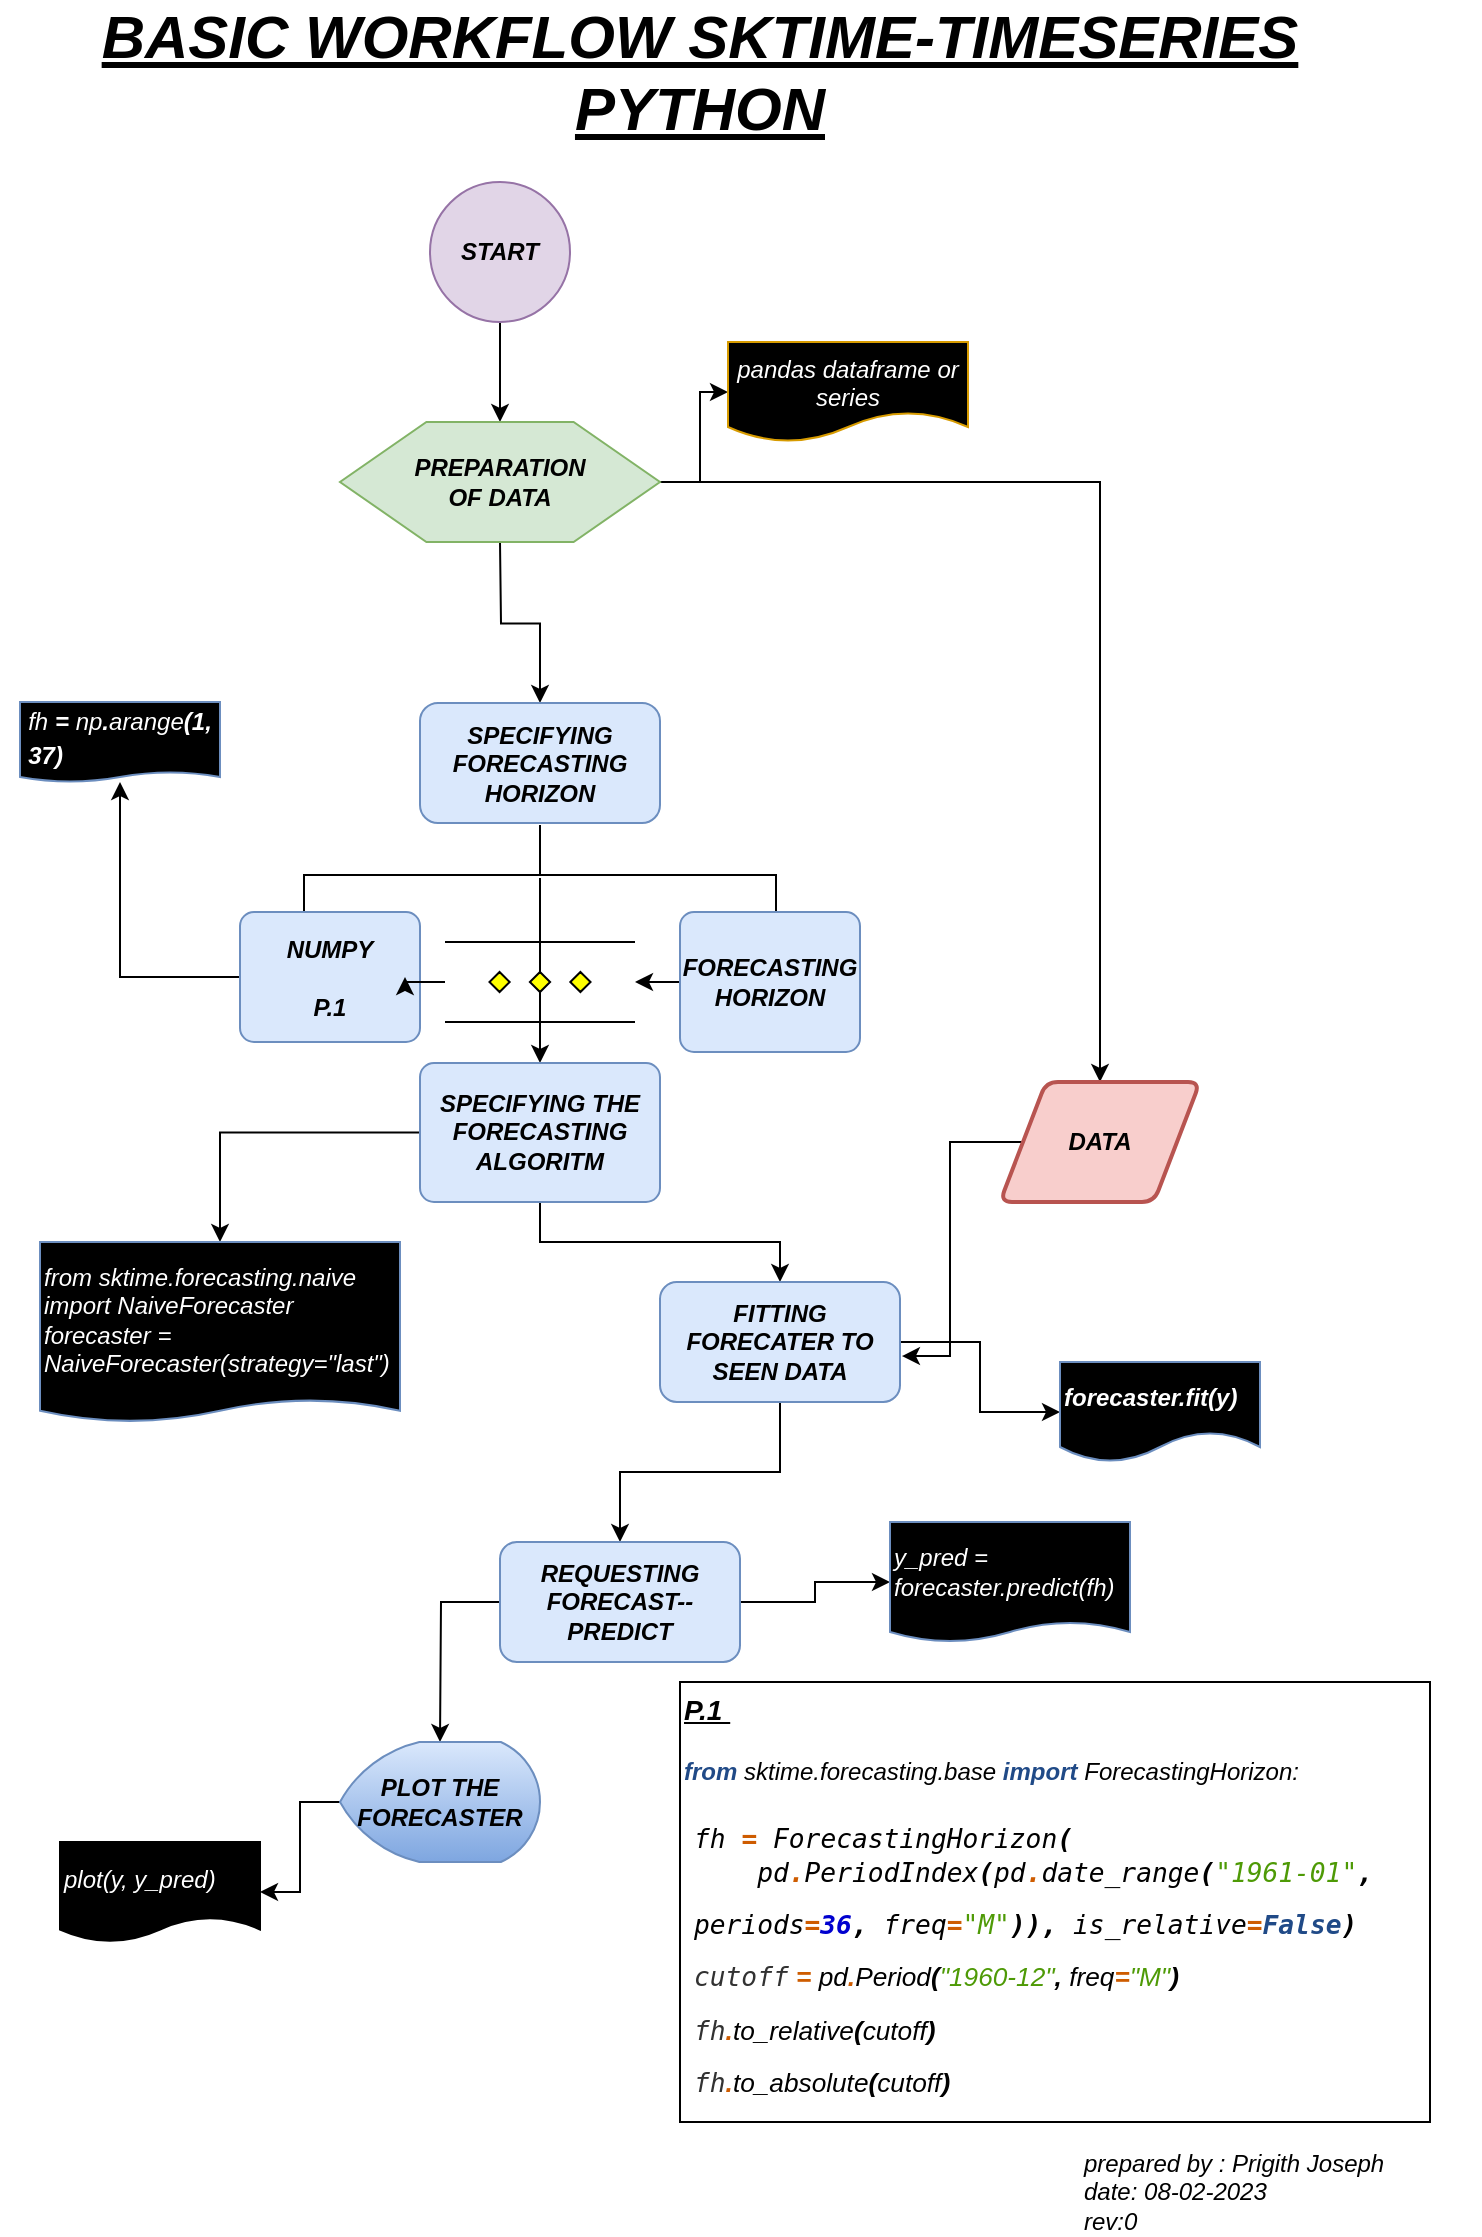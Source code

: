 <mxfile version="16.5.1" type="device" pages="2"><diagram id="vxSKhqQif8Bo536Yr-Wf" name="basic_flow"><mxGraphModel dx="854" dy="539" grid="1" gridSize="10" guides="1" tooltips="1" connect="1" arrows="1" fold="1" page="1" pageScale="1" pageWidth="827" pageHeight="1169" background="none" math="0" shadow="0"><root><mxCell id="0"/><mxCell id="1" parent="0"/><mxCell id="_T0kDIsTxSEWLbEyQiGL-3" value="" style="edgeStyle=orthogonalEdgeStyle;rounded=0;orthogonalLoop=1;jettySize=auto;html=1;" parent="1" source="_T0kDIsTxSEWLbEyQiGL-1" edge="1"><mxGeometry relative="1" as="geometry"><mxPoint x="300" y="240" as="targetPoint"/></mxGeometry></mxCell><mxCell id="_T0kDIsTxSEWLbEyQiGL-1" value="&lt;b&gt;&lt;i&gt;START&lt;/i&gt;&lt;/b&gt;" style="strokeWidth=1;html=1;shape=mxgraph.flowchart.start_2;whiteSpace=wrap;fillColor=#e1d5e7;strokeColor=#9673a6;" parent="1" vertex="1"><mxGeometry x="265" y="120" width="70" height="70" as="geometry"/></mxCell><mxCell id="_T0kDIsTxSEWLbEyQiGL-5" value="" style="edgeStyle=orthogonalEdgeStyle;rounded=0;orthogonalLoop=1;jettySize=auto;html=1;" parent="1" target="_T0kDIsTxSEWLbEyQiGL-4" edge="1"><mxGeometry relative="1" as="geometry"><mxPoint x="300" y="300" as="sourcePoint"/></mxGeometry></mxCell><mxCell id="_T0kDIsTxSEWLbEyQiGL-4" value="&lt;b&gt;&lt;i&gt;SPECIFYING FORECASTING HORIZON&lt;/i&gt;&lt;/b&gt;" style="rounded=1;whiteSpace=wrap;html=1;strokeWidth=1;fillColor=#dae8fc;strokeColor=#6c8ebf;" parent="1" vertex="1"><mxGeometry x="260" y="380.5" width="120" height="60" as="geometry"/></mxCell><mxCell id="_T0kDIsTxSEWLbEyQiGL-6" value="" style="strokeWidth=1;html=1;shape=mxgraph.flowchart.annotation_2;align=left;labelPosition=right;pointerEvents=1;rotation=90;" parent="1" vertex="1"><mxGeometry x="295" y="348.5" width="50" height="236" as="geometry"/></mxCell><mxCell id="_T0kDIsTxSEWLbEyQiGL-43" value="" style="edgeStyle=orthogonalEdgeStyle;rounded=0;orthogonalLoop=1;jettySize=auto;html=1;" parent="1" source="_T0kDIsTxSEWLbEyQiGL-7" target="_T0kDIsTxSEWLbEyQiGL-42" edge="1"><mxGeometry relative="1" as="geometry"/></mxCell><mxCell id="_T0kDIsTxSEWLbEyQiGL-7" value="&lt;b&gt;&lt;i&gt;NUMPY&lt;br&gt;&lt;br&gt;P.1&lt;br&gt;&lt;/i&gt;&lt;/b&gt;" style="rounded=1;whiteSpace=wrap;html=1;absoluteArcSize=1;arcSize=14;strokeWidth=1;fillColor=#dae8fc;strokeColor=#6c8ebf;" parent="1" vertex="1"><mxGeometry x="170" y="485" width="90" height="65" as="geometry"/></mxCell><mxCell id="_T0kDIsTxSEWLbEyQiGL-28" value="" style="edgeStyle=orthogonalEdgeStyle;rounded=0;orthogonalLoop=1;jettySize=auto;html=1;" parent="1" source="_T0kDIsTxSEWLbEyQiGL-8" target="_T0kDIsTxSEWLbEyQiGL-23" edge="1"><mxGeometry relative="1" as="geometry"/></mxCell><mxCell id="_T0kDIsTxSEWLbEyQiGL-8" value="&lt;b&gt;&lt;i&gt;FORECASTING HORIZON&lt;/i&gt;&lt;/b&gt;" style="rounded=1;whiteSpace=wrap;html=1;absoluteArcSize=1;arcSize=14;strokeWidth=1;fillColor=#dae8fc;strokeColor=#6c8ebf;" parent="1" vertex="1"><mxGeometry x="390" y="485" width="90" height="70" as="geometry"/></mxCell><mxCell id="_T0kDIsTxSEWLbEyQiGL-18" value="" style="edgeStyle=orthogonalEdgeStyle;rounded=0;orthogonalLoop=1;jettySize=auto;html=1;entryX=0.5;entryY=0;entryDx=0;entryDy=0;" parent="1" source="_T0kDIsTxSEWLbEyQiGL-14" target="_T0kDIsTxSEWLbEyQiGL-19" edge="1"><mxGeometry relative="1" as="geometry"><mxPoint x="580" y="545" as="targetPoint"/></mxGeometry></mxCell><mxCell id="_T0kDIsTxSEWLbEyQiGL-41" value="" style="edgeStyle=orthogonalEdgeStyle;rounded=0;orthogonalLoop=1;jettySize=auto;html=1;" parent="1" source="_T0kDIsTxSEWLbEyQiGL-14" target="_T0kDIsTxSEWLbEyQiGL-40" edge="1"><mxGeometry relative="1" as="geometry"/></mxCell><mxCell id="_T0kDIsTxSEWLbEyQiGL-14" value="" style="verticalLabelPosition=bottom;verticalAlign=top;html=1;shape=hexagon;perimeter=hexagonPerimeter2;arcSize=6;size=0.27;strokeWidth=1;fillColor=#d5e8d4;strokeColor=#82b366;" parent="1" vertex="1"><mxGeometry x="220" y="240" width="160" height="60" as="geometry"/></mxCell><mxCell id="_T0kDIsTxSEWLbEyQiGL-16" value="&lt;b&gt;&lt;i&gt;PREPARATION OF DATA&lt;/i&gt;&lt;/b&gt;" style="text;html=1;strokeColor=none;fillColor=none;align=center;verticalAlign=middle;whiteSpace=wrap;rounded=0;" parent="1" vertex="1"><mxGeometry x="270" y="255" width="60" height="30" as="geometry"/></mxCell><mxCell id="_T0kDIsTxSEWLbEyQiGL-34" value="" style="edgeStyle=orthogonalEdgeStyle;rounded=0;orthogonalLoop=1;jettySize=auto;html=1;entryX=1.008;entryY=0.617;entryDx=0;entryDy=0;entryPerimeter=0;" parent="1" source="_T0kDIsTxSEWLbEyQiGL-19" target="_T0kDIsTxSEWLbEyQiGL-31" edge="1"><mxGeometry relative="1" as="geometry"><mxPoint x="570" y="690" as="targetPoint"/></mxGeometry></mxCell><mxCell id="_T0kDIsTxSEWLbEyQiGL-19" value="&lt;b&gt;&lt;i&gt;DATA&lt;/i&gt;&lt;/b&gt;" style="shape=parallelogram;html=1;strokeWidth=2;perimeter=parallelogramPerimeter;whiteSpace=wrap;rounded=1;arcSize=12;size=0.23;fillColor=#f8cecc;strokeColor=#b85450;" parent="1" vertex="1"><mxGeometry x="550" y="570" width="100" height="60" as="geometry"/></mxCell><mxCell id="_T0kDIsTxSEWLbEyQiGL-20" value="" style="endArrow=classic;html=1;rounded=0;" parent="1" target="_T0kDIsTxSEWLbEyQiGL-21" edge="1"><mxGeometry width="50" height="50" relative="1" as="geometry"><mxPoint x="320" y="468" as="sourcePoint"/><mxPoint x="320" y="608" as="targetPoint"/></mxGeometry></mxCell><mxCell id="_T0kDIsTxSEWLbEyQiGL-32" value="" style="edgeStyle=orthogonalEdgeStyle;rounded=0;orthogonalLoop=1;jettySize=auto;html=1;" parent="1" source="_T0kDIsTxSEWLbEyQiGL-21" target="_T0kDIsTxSEWLbEyQiGL-31" edge="1"><mxGeometry relative="1" as="geometry"/></mxCell><mxCell id="_T0kDIsTxSEWLbEyQiGL-48" value="" style="edgeStyle=orthogonalEdgeStyle;rounded=0;orthogonalLoop=1;jettySize=auto;html=1;fontFamily=Helvetica;fontSize=14;fontColor=#000000;" parent="1" source="_T0kDIsTxSEWLbEyQiGL-21" target="_T0kDIsTxSEWLbEyQiGL-47" edge="1"><mxGeometry relative="1" as="geometry"/></mxCell><mxCell id="_T0kDIsTxSEWLbEyQiGL-21" value="&lt;b&gt;&lt;i&gt;SPECIFYING THE FORECASTING ALGORITM&lt;/i&gt;&lt;/b&gt;" style="rounded=1;whiteSpace=wrap;html=1;absoluteArcSize=1;arcSize=14;strokeWidth=1;fillColor=#dae8fc;strokeColor=#6c8ebf;" parent="1" vertex="1"><mxGeometry x="260" y="560.5" width="120" height="69.5" as="geometry"/></mxCell><mxCell id="_T0kDIsTxSEWLbEyQiGL-27" value="" style="edgeStyle=orthogonalEdgeStyle;rounded=0;orthogonalLoop=1;jettySize=auto;html=1;" parent="1" source="_T0kDIsTxSEWLbEyQiGL-23" target="_T0kDIsTxSEWLbEyQiGL-7" edge="1"><mxGeometry relative="1" as="geometry"/></mxCell><mxCell id="_T0kDIsTxSEWLbEyQiGL-23" value="" style="verticalLabelPosition=bottom;verticalAlign=top;html=1;shape=mxgraph.flowchart.parallel_mode;pointerEvents=1;strokeWidth=1;" parent="1" vertex="1"><mxGeometry x="272.5" y="500" width="95" height="40" as="geometry"/></mxCell><mxCell id="_T0kDIsTxSEWLbEyQiGL-36" value="" style="edgeStyle=orthogonalEdgeStyle;rounded=0;orthogonalLoop=1;jettySize=auto;html=1;" parent="1" source="_T0kDIsTxSEWLbEyQiGL-31" target="_T0kDIsTxSEWLbEyQiGL-35" edge="1"><mxGeometry relative="1" as="geometry"/></mxCell><mxCell id="_T0kDIsTxSEWLbEyQiGL-50" value="" style="edgeStyle=orthogonalEdgeStyle;rounded=0;orthogonalLoop=1;jettySize=auto;html=1;fontFamily=Helvetica;fontSize=14;fontColor=#FFFFFF;" parent="1" source="_T0kDIsTxSEWLbEyQiGL-31" target="_T0kDIsTxSEWLbEyQiGL-49" edge="1"><mxGeometry relative="1" as="geometry"/></mxCell><mxCell id="_T0kDIsTxSEWLbEyQiGL-31" value="&lt;b&gt;&lt;i&gt;FITTING FORECATER TO SEEN DATA&lt;/i&gt;&lt;/b&gt;" style="rounded=1;whiteSpace=wrap;html=1;fillColor=#dae8fc;strokeColor=#6c8ebf;arcSize=14;strokeWidth=1;" parent="1" vertex="1"><mxGeometry x="380" y="670" width="120" height="60" as="geometry"/></mxCell><mxCell id="_T0kDIsTxSEWLbEyQiGL-38" value="" style="edgeStyle=orthogonalEdgeStyle;rounded=0;orthogonalLoop=1;jettySize=auto;html=1;" parent="1" source="_T0kDIsTxSEWLbEyQiGL-35" edge="1"><mxGeometry relative="1" as="geometry"><mxPoint x="270" y="900" as="targetPoint"/></mxGeometry></mxCell><mxCell id="_T0kDIsTxSEWLbEyQiGL-52" value="" style="edgeStyle=orthogonalEdgeStyle;rounded=0;orthogonalLoop=1;jettySize=auto;html=1;fontFamily=Helvetica;fontSize=14;fontColor=#FFFFFF;" parent="1" source="_T0kDIsTxSEWLbEyQiGL-35" target="_T0kDIsTxSEWLbEyQiGL-51" edge="1"><mxGeometry relative="1" as="geometry"/></mxCell><mxCell id="_T0kDIsTxSEWLbEyQiGL-35" value="&lt;b&gt;&lt;i&gt;REQUESTING FORECAST--PREDICT&lt;/i&gt;&lt;/b&gt;" style="rounded=1;whiteSpace=wrap;html=1;fillColor=#dae8fc;strokeColor=#6c8ebf;arcSize=14;strokeWidth=1;" parent="1" vertex="1"><mxGeometry x="300" y="800" width="120" height="60" as="geometry"/></mxCell><mxCell id="_T0kDIsTxSEWLbEyQiGL-54" value="" style="edgeStyle=orthogonalEdgeStyle;rounded=0;orthogonalLoop=1;jettySize=auto;html=1;fontFamily=Helvetica;fontSize=14;fontColor=#FFFFFF;" parent="1" source="_T0kDIsTxSEWLbEyQiGL-39" target="_T0kDIsTxSEWLbEyQiGL-53" edge="1"><mxGeometry relative="1" as="geometry"/></mxCell><mxCell id="_T0kDIsTxSEWLbEyQiGL-39" value="&lt;b&gt;&lt;i&gt;PLOT THE FORECASTER&lt;/i&gt;&lt;/b&gt;" style="strokeWidth=1;html=1;shape=mxgraph.flowchart.display;whiteSpace=wrap;fillColor=#dae8fc;gradientColor=#7ea6e0;strokeColor=#6c8ebf;" parent="1" vertex="1"><mxGeometry x="220" y="900" width="100" height="60" as="geometry"/></mxCell><mxCell id="_T0kDIsTxSEWLbEyQiGL-40" value="&lt;i&gt;&lt;font color=&quot;#ffffff&quot;&gt;pandas dataframe or series&lt;/font&gt;&lt;/i&gt;" style="shape=document;whiteSpace=wrap;html=1;boundedLbl=1;verticalAlign=top;fillColor=#000000;strokeColor=#d79b00;arcSize=6;strokeWidth=1;" parent="1" vertex="1"><mxGeometry x="414" y="200" width="120" height="50" as="geometry"/></mxCell><mxCell id="_T0kDIsTxSEWLbEyQiGL-42" value="&lt;pre style=&quot;box-sizing: border-box ; overflow: auto ; clear: both ; margin-top: 0px ; margin-bottom: 0px ; padding: 5px ; line-height: 16.406px ; border: none ; border-radius: 0.25rem ; box-shadow: none ; text-align: left&quot;&gt;&lt;font color=&quot;#ffffff&quot;&gt;&lt;font face=&quot;Helvetica&quot; style=&quot;font-size: 12px&quot;&gt;&lt;i&gt;&lt;span class=&quot;n&quot; style=&quot;box-sizing: border-box&quot;&gt;fh&lt;/span&gt; &lt;span class=&quot;o&quot; style=&quot;box-sizing: border-box ; font-weight: bold&quot;&gt;=&lt;/span&gt;&lt;/i&gt;&lt;/font&gt;&lt;i style=&quot;font-size: 12px ; font-family: &amp;#34;helvetica&amp;#34; ; white-space: normal&quot;&gt;&amp;nbsp;&lt;span class=&quot;n&quot; style=&quot;box-sizing: border-box&quot;&gt;np&lt;/span&gt;&lt;span class=&quot;o&quot; style=&quot;box-sizing: border-box ; font-weight: bold&quot;&gt;.&lt;/span&gt;&lt;span class=&quot;n&quot; style=&quot;box-sizing: border-box&quot;&gt;arange&lt;/span&gt;&lt;span class=&quot;p&quot; style=&quot;box-sizing: border-box ; font-weight: bold&quot;&gt;(&lt;/span&gt;&lt;span class=&quot;mi&quot; style=&quot;box-sizing: border-box ; font-weight: bold&quot;&gt;1&lt;/span&gt;&lt;span class=&quot;p&quot; style=&quot;box-sizing: border-box ; font-weight: bold&quot;&gt;,&lt;/span&gt; &lt;span class=&quot;mi&quot; style=&quot;box-sizing: border-box ; font-weight: bold&quot;&gt;37&lt;/span&gt;&lt;span class=&quot;p&quot; style=&quot;box-sizing: border-box ; font-weight: bold&quot;&gt;)&lt;/span&gt;&lt;/i&gt;&lt;/font&gt;&lt;/pre&gt;" style="shape=document;whiteSpace=wrap;html=1;boundedLbl=1;fillColor=#000000;strokeColor=#6c8ebf;rounded=1;arcSize=14;strokeWidth=1;size=0.125;" parent="1" vertex="1"><mxGeometry x="60" y="380" width="100" height="40" as="geometry"/></mxCell><mxCell id="_T0kDIsTxSEWLbEyQiGL-46" value="&lt;i&gt;&lt;font color=&quot;#000000&quot;&gt;&lt;b&gt;&lt;font style=&quot;font-size: 14px&quot;&gt;&lt;u&gt;P.1&amp;nbsp;&lt;/u&gt;&lt;/font&gt;&lt;/b&gt;&lt;br&gt;&lt;/font&gt;&lt;span class=&quot;kn&quot; style=&quot;box-sizing: border-box ; color: rgb(32 , 74 , 135) ; font-weight: bold&quot;&gt;&lt;br&gt;from&lt;/span&gt;&lt;span style=&quot;color: rgb(50 , 50 , 50)&quot;&gt; &lt;/span&gt;&lt;span class=&quot;nn&quot; style=&quot;box-sizing: border-box ; color: rgb(0 , 0 , 0)&quot;&gt;sktime.forecasting.base&lt;/span&gt;&lt;span style=&quot;color: rgb(50 , 50 , 50)&quot;&gt; &lt;/span&gt;&lt;span class=&quot;kn&quot; style=&quot;box-sizing: border-box ; color: rgb(32 , 74 , 135) ; font-weight: bold&quot;&gt;import&lt;/span&gt;&lt;span style=&quot;color: rgb(50 , 50 , 50)&quot;&gt; &lt;/span&gt;&lt;span class=&quot;n&quot; style=&quot;box-sizing: border-box ; color: rgb(0 , 0 , 0)&quot;&gt;ForecastingHorizon&lt;/span&gt;&lt;span style=&quot;color: rgb(0 , 0 , 0)&quot;&gt;:&lt;br&gt;&lt;/span&gt;&lt;br&gt;&lt;/i&gt;&lt;pre style=&quot;box-sizing: border-box ; overflow: auto ; clear: both ; font-size: 13.125px ; margin-top: 0px ; margin-bottom: 0px ; color: rgb(50 , 50 , 50) ; padding: 5px ; line-height: 16.406px ; border: none ; border-radius: 0.25rem ; box-shadow: none&quot;&gt;&lt;i&gt;&lt;span class=&quot;n&quot; style=&quot;box-sizing: border-box ; color: rgb(0 , 0 , 0)&quot;&gt;fh&lt;/span&gt; &lt;span class=&quot;o&quot; style=&quot;box-sizing: border-box ; color: rgb(206 , 92 , 0) ; font-weight: bold&quot;&gt;=&lt;/span&gt; &lt;span class=&quot;n&quot; style=&quot;box-sizing: border-box ; color: rgb(0 , 0 , 0)&quot;&gt;ForecastingHorizon&lt;/span&gt;&lt;span class=&quot;p&quot; style=&quot;box-sizing: border-box ; color: rgb(0 , 0 , 0) ; font-weight: bold&quot;&gt;(&lt;/span&gt;&lt;br&gt;    &lt;span class=&quot;n&quot; style=&quot;box-sizing: border-box ; color: rgb(0 , 0 , 0)&quot;&gt;pd&lt;/span&gt;&lt;span class=&quot;o&quot; style=&quot;box-sizing: border-box ; color: rgb(206 , 92 , 0) ; font-weight: bold&quot;&gt;.&lt;/span&gt;&lt;span class=&quot;n&quot; style=&quot;box-sizing: border-box ; color: rgb(0 , 0 , 0)&quot;&gt;PeriodIndex&lt;/span&gt;&lt;span class=&quot;p&quot; style=&quot;box-sizing: border-box ; color: rgb(0 , 0 , 0) ; font-weight: bold&quot;&gt;(&lt;/span&gt;&lt;span class=&quot;n&quot; style=&quot;box-sizing: border-box ; color: rgb(0 , 0 , 0)&quot;&gt;pd&lt;/span&gt;&lt;span class=&quot;o&quot; style=&quot;box-sizing: border-box ; color: rgb(206 , 92 , 0) ; font-weight: bold&quot;&gt;.&lt;/span&gt;&lt;span class=&quot;n&quot; style=&quot;box-sizing: border-box ; color: rgb(0 , 0 , 0)&quot;&gt;date_range&lt;/span&gt;&lt;span class=&quot;p&quot; style=&quot;box-sizing: border-box ; color: rgb(0 , 0 , 0) ; font-weight: bold&quot;&gt;(&lt;/span&gt;&lt;span class=&quot;s2&quot; style=&quot;box-sizing: border-box ; color: rgb(78 , 154 , 6)&quot;&gt;&quot;1961-01&quot;&lt;/span&gt;&lt;span class=&quot;p&quot; style=&quot;box-sizing: border-box ; color: rgb(0 , 0 , 0) ; font-weight: bold&quot;&gt;,&lt;/span&gt; &lt;/i&gt;&lt;/pre&gt;&lt;pre style=&quot;box-sizing: border-box ; overflow: auto ; clear: both ; font-size: 13.125px ; margin-top: 0px ; margin-bottom: 0px ; color: rgb(50 , 50 , 50) ; padding: 5px ; line-height: 16.406px ; border: none ; border-radius: 0.25rem ; box-shadow: none&quot;&gt;&lt;i&gt;&lt;span class=&quot;n&quot; style=&quot;box-sizing: border-box ; color: rgb(0 , 0 , 0)&quot;&gt;periods&lt;/span&gt;&lt;span class=&quot;o&quot; style=&quot;box-sizing: border-box ; color: rgb(206 , 92 , 0) ; font-weight: bold&quot;&gt;=&lt;/span&gt;&lt;span class=&quot;mi&quot; style=&quot;box-sizing: border-box ; color: rgb(0 , 0 , 207) ; font-weight: bold&quot;&gt;36&lt;/span&gt;&lt;span class=&quot;p&quot; style=&quot;box-sizing: border-box ; color: rgb(0 , 0 , 0) ; font-weight: bold&quot;&gt;,&lt;/span&gt; &lt;span class=&quot;n&quot; style=&quot;box-sizing: border-box ; color: rgb(0 , 0 , 0)&quot;&gt;freq&lt;/span&gt;&lt;span class=&quot;o&quot; style=&quot;box-sizing: border-box ; color: rgb(206 , 92 , 0) ; font-weight: bold&quot;&gt;=&lt;/span&gt;&lt;span class=&quot;s2&quot; style=&quot;box-sizing: border-box ; color: rgb(78 , 154 , 6)&quot;&gt;&quot;M&quot;&lt;/span&gt;&lt;span class=&quot;p&quot; style=&quot;box-sizing: border-box ; color: rgb(0 , 0 , 0) ; font-weight: bold&quot;&gt;)),&lt;/span&gt; &lt;span class=&quot;n&quot; style=&quot;box-sizing: border-box ; color: rgb(0 , 0 , 0)&quot;&gt;is_relative&lt;/span&gt;&lt;span class=&quot;o&quot; style=&quot;box-sizing: border-box ; color: rgb(206 , 92 , 0) ; font-weight: bold&quot;&gt;=&lt;/span&gt;&lt;span class=&quot;kc&quot; style=&quot;box-sizing: border-box ; color: rgb(32 , 74 , 135) ; font-weight: bold&quot;&gt;False&lt;/span&gt;&lt;span class=&quot;p&quot; style=&quot;box-sizing: border-box ; color: rgb(0 , 0 , 0) ; font-weight: bold&quot;&gt;)&lt;/span&gt;&lt;/i&gt;&lt;/pre&gt;&lt;pre style=&quot;box-sizing: border-box ; overflow: auto ; clear: both ; font-size: 13.125px ; margin-top: 0px ; margin-bottom: 0px ; color: rgb(50 , 50 , 50) ; padding: 5px ; line-height: 16.406px ; border: none ; border-radius: 0.25rem ; box-shadow: none&quot;&gt;&lt;i&gt;cutoff&lt;span style=&quot;font-family: &amp;#34;helvetica&amp;#34; ; white-space: normal&quot;&gt; &lt;/span&gt;&lt;span class=&quot;o&quot; style=&quot;font-family: &amp;#34;helvetica&amp;#34; ; white-space: normal ; box-sizing: border-box ; color: rgb(206 , 92 , 0) ; font-weight: bold&quot;&gt;=&lt;/span&gt;&lt;span style=&quot;font-family: &amp;#34;helvetica&amp;#34; ; white-space: normal&quot;&gt; &lt;/span&gt;&lt;span class=&quot;n&quot; style=&quot;font-family: &amp;#34;helvetica&amp;#34; ; white-space: normal ; box-sizing: border-box ; color: rgb(0 , 0 , 0)&quot;&gt;pd&lt;/span&gt;&lt;span class=&quot;o&quot; style=&quot;font-family: &amp;#34;helvetica&amp;#34; ; white-space: normal ; box-sizing: border-box ; color: rgb(206 , 92 , 0) ; font-weight: bold&quot;&gt;.&lt;/span&gt;&lt;span class=&quot;n&quot; style=&quot;font-family: &amp;#34;helvetica&amp;#34; ; white-space: normal ; box-sizing: border-box ; color: rgb(0 , 0 , 0)&quot;&gt;Period&lt;/span&gt;&lt;span class=&quot;p&quot; style=&quot;font-family: &amp;#34;helvetica&amp;#34; ; white-space: normal ; box-sizing: border-box ; color: rgb(0 , 0 , 0) ; font-weight: bold&quot;&gt;(&lt;/span&gt;&lt;span class=&quot;s2&quot; style=&quot;font-family: &amp;#34;helvetica&amp;#34; ; white-space: normal ; box-sizing: border-box ; color: rgb(78 , 154 , 6)&quot;&gt;&quot;1960-12&quot;&lt;/span&gt;&lt;span class=&quot;p&quot; style=&quot;font-family: &amp;#34;helvetica&amp;#34; ; white-space: normal ; box-sizing: border-box ; color: rgb(0 , 0 , 0) ; font-weight: bold&quot;&gt;,&lt;/span&gt;&lt;span style=&quot;font-family: &amp;#34;helvetica&amp;#34; ; white-space: normal&quot;&gt; &lt;/span&gt;&lt;span class=&quot;n&quot; style=&quot;font-family: &amp;#34;helvetica&amp;#34; ; white-space: normal ; box-sizing: border-box ; color: rgb(0 , 0 , 0)&quot;&gt;freq&lt;/span&gt;&lt;span class=&quot;o&quot; style=&quot;font-family: &amp;#34;helvetica&amp;#34; ; white-space: normal ; box-sizing: border-box ; color: rgb(206 , 92 , 0) ; font-weight: bold&quot;&gt;=&lt;/span&gt;&lt;span class=&quot;s2&quot; style=&quot;font-family: &amp;#34;helvetica&amp;#34; ; white-space: normal ; box-sizing: border-box ; color: rgb(78 , 154 , 6)&quot;&gt;&quot;M&quot;&lt;/span&gt;&lt;span class=&quot;p&quot; style=&quot;font-family: &amp;#34;helvetica&amp;#34; ; white-space: normal ; box-sizing: border-box ; color: rgb(0 , 0 , 0) ; font-weight: bold&quot;&gt;)&lt;/span&gt;&lt;/i&gt;&lt;/pre&gt;&lt;pre style=&quot;box-sizing: border-box ; overflow: auto ; clear: both ; font-size: 13.125px ; margin-top: 0px ; margin-bottom: 0px ; color: rgb(50 , 50 , 50) ; padding: 5px ; line-height: 16.406px ; border: none ; border-radius: 0.25rem ; box-shadow: none&quot;&gt;&lt;i&gt;fh&lt;span class=&quot;o&quot; style=&quot;font-family: &amp;#34;helvetica&amp;#34; ; white-space: normal ; box-sizing: border-box ; color: rgb(206 , 92 , 0) ; font-weight: bold&quot;&gt;.&lt;/span&gt;&lt;span class=&quot;n&quot; style=&quot;font-family: &amp;#34;helvetica&amp;#34; ; white-space: normal ; box-sizing: border-box ; color: rgb(0 , 0 , 0)&quot;&gt;to_relative&lt;/span&gt;&lt;span class=&quot;p&quot; style=&quot;font-family: &amp;#34;helvetica&amp;#34; ; white-space: normal ; box-sizing: border-box ; color: rgb(0 , 0 , 0) ; font-weight: bold&quot;&gt;(&lt;/span&gt;&lt;span class=&quot;n&quot; style=&quot;font-family: &amp;#34;helvetica&amp;#34; ; white-space: normal ; box-sizing: border-box ; color: rgb(0 , 0 , 0)&quot;&gt;cutoff&lt;/span&gt;&lt;span class=&quot;p&quot; style=&quot;font-family: &amp;#34;helvetica&amp;#34; ; white-space: normal ; box-sizing: border-box ; color: rgb(0 , 0 , 0) ; font-weight: bold&quot;&gt;)&lt;/span&gt;&lt;/i&gt;&lt;/pre&gt;&lt;pre style=&quot;box-sizing: border-box ; overflow: auto ; clear: both ; font-size: 13.125px ; margin-top: 0px ; margin-bottom: 0px ; color: rgb(50 , 50 , 50) ; padding: 5px ; line-height: 16.406px ; border: none ; border-radius: 0.25rem ; box-shadow: none&quot;&gt;&lt;i&gt;fh&lt;span class=&quot;o&quot; style=&quot;font-family: &amp;#34;helvetica&amp;#34; ; white-space: normal ; box-sizing: border-box ; color: rgb(206 , 92 , 0) ; font-weight: bold&quot;&gt;.&lt;/span&gt;&lt;span class=&quot;n&quot; style=&quot;font-family: &amp;#34;helvetica&amp;#34; ; white-space: normal ; box-sizing: border-box ; color: rgb(0 , 0 , 0)&quot;&gt;to_absolute&lt;/span&gt;&lt;span class=&quot;p&quot; style=&quot;font-family: &amp;#34;helvetica&amp;#34; ; white-space: normal ; box-sizing: border-box ; color: rgb(0 , 0 , 0) ; font-weight: bold&quot;&gt;(&lt;/span&gt;&lt;span class=&quot;n&quot; style=&quot;font-family: &amp;#34;helvetica&amp;#34; ; white-space: normal ; box-sizing: border-box ; color: rgb(0 , 0 , 0)&quot;&gt;cutoff&lt;/span&gt;&lt;span class=&quot;p&quot; style=&quot;font-family: &amp;#34;helvetica&amp;#34; ; white-space: normal ; box-sizing: border-box ; color: rgb(0 , 0 , 0) ; font-weight: bold&quot;&gt;)&lt;/span&gt;&lt;/i&gt;&lt;/pre&gt;" style="text;html=1;align=left;verticalAlign=middle;whiteSpace=wrap;rounded=0;fontFamily=Helvetica;fontSize=12;fillColor=default;strokeColor=default;" parent="1" vertex="1"><mxGeometry x="390" y="870" width="375" height="220" as="geometry"/></mxCell><mxCell id="_T0kDIsTxSEWLbEyQiGL-47" value="&lt;div&gt;&lt;i&gt;&lt;font color=&quot;#ffffff&quot;&gt;from sktime.forecasting.naive import NaiveForecaster&lt;/font&gt;&lt;/i&gt;&lt;/div&gt;&lt;div&gt;&lt;i&gt;&lt;font color=&quot;#ffffff&quot;&gt;forecaster = NaiveForecaster(strategy=&quot;last&quot;)&lt;/font&gt;&lt;/i&gt;&lt;/div&gt;" style="shape=document;whiteSpace=wrap;html=1;boundedLbl=1;fillColor=#000000;strokeColor=#6c8ebf;rounded=1;arcSize=14;strokeWidth=1;size=0.125;align=left;" parent="1" vertex="1"><mxGeometry x="70" y="650" width="180" height="90" as="geometry"/></mxCell><mxCell id="_T0kDIsTxSEWLbEyQiGL-49" value="&lt;b&gt;&lt;i&gt;&lt;font color=&quot;#ffffff&quot;&gt;forecaster.fit(y)&lt;/font&gt;&lt;/i&gt;&lt;/b&gt;" style="shape=document;whiteSpace=wrap;html=1;boundedLbl=1;fillColor=#000000;strokeColor=#6c8ebf;rounded=1;arcSize=14;strokeWidth=1;align=left;" parent="1" vertex="1"><mxGeometry x="580" y="710" width="100" height="50" as="geometry"/></mxCell><mxCell id="_T0kDIsTxSEWLbEyQiGL-51" value="&lt;div&gt;&lt;i&gt;&lt;font color=&quot;#ffffff&quot;&gt;y_pred = forecaster.predict(fh)&lt;/font&gt;&lt;/i&gt;&lt;br&gt;&lt;/div&gt;" style="shape=document;whiteSpace=wrap;html=1;boundedLbl=1;fillColor=#000000;strokeColor=#6c8ebf;rounded=1;arcSize=14;strokeWidth=1;align=left;size=0.167;" parent="1" vertex="1"><mxGeometry x="495" y="790" width="120" height="60" as="geometry"/></mxCell><mxCell id="_T0kDIsTxSEWLbEyQiGL-53" value="&lt;font color=&quot;#ffffff&quot;&gt;&lt;i&gt;plot(y, y_pred)&lt;/i&gt;&lt;/font&gt;" style="shape=document;whiteSpace=wrap;html=1;boundedLbl=1;strokeWidth=1;fillColor=#000000;size=0.25;align=left;" parent="1" vertex="1"><mxGeometry x="80" y="950" width="100" height="50" as="geometry"/></mxCell><mxCell id="_T0kDIsTxSEWLbEyQiGL-55" value="&lt;b&gt;&lt;i&gt;&lt;font color=&quot;#000000&quot; style=&quot;font-size: 30px&quot;&gt;&lt;u&gt;BASIC WORKFLOW SKTIME-TIMESERIES PYTHON&lt;/u&gt;&lt;/font&gt;&lt;/i&gt;&lt;/b&gt;" style="text;html=1;strokeColor=none;fillColor=none;align=center;verticalAlign=middle;whiteSpace=wrap;rounded=0;fontFamily=Helvetica;fontSize=14;fontColor=#FFFFFF;" parent="1" vertex="1"><mxGeometry x="50" y="50" width="700" height="30" as="geometry"/></mxCell><mxCell id="_T0kDIsTxSEWLbEyQiGL-57" value="&lt;div&gt;&lt;i&gt;prepared by : Prigith Joseph&lt;/i&gt;&lt;/div&gt;&lt;div&gt;&lt;i&gt;date: 08-02-2023&lt;/i&gt;&lt;/div&gt;&lt;div&gt;&lt;i&gt;rev:0&lt;/i&gt;&lt;/div&gt;" style="text;html=1;strokeColor=none;fillColor=none;align=left;verticalAlign=middle;whiteSpace=wrap;rounded=0;fontFamily=Helvetica;fontSize=12;fontColor=#000000;" parent="1" vertex="1"><mxGeometry x="590" y="1110" width="200" height="30" as="geometry"/></mxCell></root></mxGraphModel></diagram><diagram id="eAa1nl4UiJ0iLYhAvqoI" name="evaluate"><mxGraphModel dx="854" dy="539" grid="1" gridSize="10" guides="1" tooltips="1" connect="1" arrows="1" fold="1" page="1" pageScale="1" pageWidth="827" pageHeight="1169" background="none" math="0" shadow="0"><root><mxCell id="RuBFUlUSMDW_yag_KuP8-0"/><mxCell id="RuBFUlUSMDW_yag_KuP8-1" parent="RuBFUlUSMDW_yag_KuP8-0"/><mxCell id="RuBFUlUSMDW_yag_KuP8-4" value="" style="edgeStyle=orthogonalEdgeStyle;rounded=0;orthogonalLoop=1;jettySize=auto;html=1;" edge="1" parent="RuBFUlUSMDW_yag_KuP8-1" source="RuBFUlUSMDW_yag_KuP8-2" target="RuBFUlUSMDW_yag_KuP8-3"><mxGeometry relative="1" as="geometry"/></mxCell><mxCell id="RuBFUlUSMDW_yag_KuP8-2" value="&lt;i&gt;&lt;b&gt;START&lt;/b&gt;&lt;/i&gt;" style="strokeWidth=1;html=1;shape=mxgraph.flowchart.start_2;whiteSpace=wrap;fillColor=#e1d5e7;strokeColor=#9673a6;" vertex="1" parent="RuBFUlUSMDW_yag_KuP8-1"><mxGeometry x="70" y="120" width="60" height="60" as="geometry"/></mxCell><mxCell id="RuBFUlUSMDW_yag_KuP8-8" value="" style="edgeStyle=orthogonalEdgeStyle;rounded=0;orthogonalLoop=1;jettySize=auto;html=1;" edge="1" parent="RuBFUlUSMDW_yag_KuP8-1" source="RuBFUlUSMDW_yag_KuP8-3" target="RuBFUlUSMDW_yag_KuP8-5"><mxGeometry relative="1" as="geometry"/></mxCell><mxCell id="RuBFUlUSMDW_yag_KuP8-3" value="&lt;b&gt;&lt;i&gt;LOAD THE DATA&lt;/i&gt;&lt;/b&gt;" style="rounded=1;whiteSpace=wrap;html=1;strokeWidth=1;fillColor=#dae8fc;strokeColor=#6c8ebf;" vertex="1" parent="RuBFUlUSMDW_yag_KuP8-1"><mxGeometry x="105" y="220" width="90" height="40" as="geometry"/></mxCell><mxCell id="RuBFUlUSMDW_yag_KuP8-10" value="" style="edgeStyle=orthogonalEdgeStyle;rounded=0;orthogonalLoop=1;jettySize=auto;html=1;" edge="1" parent="RuBFUlUSMDW_yag_KuP8-1" source="RuBFUlUSMDW_yag_KuP8-5" target="RuBFUlUSMDW_yag_KuP8-9"><mxGeometry relative="1" as="geometry"/></mxCell><mxCell id="RuBFUlUSMDW_yag_KuP8-5" value="&lt;i&gt;&lt;b&gt;TIMESERIES DATA&lt;/b&gt;&lt;/i&gt;" style="strokeWidth=2;html=1;shape=mxgraph.flowchart.direct_data;whiteSpace=wrap;fillColor=#d5e8d4;strokeColor=#82b366;" vertex="1" parent="RuBFUlUSMDW_yag_KuP8-1"><mxGeometry x="90" y="290" width="100" height="40" as="geometry"/></mxCell><mxCell id="RuBFUlUSMDW_yag_KuP8-12" value="" style="edgeStyle=orthogonalEdgeStyle;rounded=0;orthogonalLoop=1;jettySize=auto;html=1;" edge="1" parent="RuBFUlUSMDW_yag_KuP8-1" source="RuBFUlUSMDW_yag_KuP8-9" target="RuBFUlUSMDW_yag_KuP8-11"><mxGeometry relative="1" as="geometry"/></mxCell><mxCell id="RuBFUlUSMDW_yag_KuP8-14" value="" style="edgeStyle=orthogonalEdgeStyle;rounded=0;orthogonalLoop=1;jettySize=auto;html=1;fontColor=#FFFFFF;" edge="1" parent="RuBFUlUSMDW_yag_KuP8-1" source="RuBFUlUSMDW_yag_KuP8-9" target="RuBFUlUSMDW_yag_KuP8-13"><mxGeometry relative="1" as="geometry"/></mxCell><mxCell id="RuBFUlUSMDW_yag_KuP8-9" value="&lt;b&gt;&lt;i&gt;SPLIT THE DATA&lt;/i&gt;&lt;/b&gt;" style="rounded=1;whiteSpace=wrap;html=1;fillColor=#dae8fc;strokeColor=#6c8ebf;strokeWidth=1;" vertex="1" parent="RuBFUlUSMDW_yag_KuP8-1"><mxGeometry x="170" y="370" width="110" height="40" as="geometry"/></mxCell><mxCell id="RuBFUlUSMDW_yag_KuP8-11" value="&lt;font color=&quot;#ffffff&quot;&gt;&lt;i&gt;from sktime.from sktime.forecasting.model_selection import temporal_train_test_split.model_selection importtemporal_train_test_split&lt;br&gt;&lt;br&gt;y_train, y_test = temporal_train_test_split(y, test_size=36)&lt;br&gt;&lt;/i&gt;&lt;/font&gt;" style="shape=document;whiteSpace=wrap;html=1;boundedLbl=1;fillColor=#000000;strokeColor=#6c8ebf;rounded=1;strokeWidth=1;size=0.13;align=left;" vertex="1" parent="RuBFUlUSMDW_yag_KuP8-1"><mxGeometry x="320" y="260" width="340" height="115" as="geometry"/></mxCell><mxCell id="RuBFUlUSMDW_yag_KuP8-16" value="" style="edgeStyle=orthogonalEdgeStyle;rounded=0;orthogonalLoop=1;jettySize=auto;html=1;fontColor=#FFFFFF;" edge="1" parent="RuBFUlUSMDW_yag_KuP8-1" source="RuBFUlUSMDW_yag_KuP8-13" target="RuBFUlUSMDW_yag_KuP8-15"><mxGeometry relative="1" as="geometry"/></mxCell><mxCell id="RuBFUlUSMDW_yag_KuP8-18" value="" style="edgeStyle=orthogonalEdgeStyle;rounded=0;orthogonalLoop=1;jettySize=auto;html=1;fontColor=#FFFFFF;" edge="1" parent="RuBFUlUSMDW_yag_KuP8-1" source="RuBFUlUSMDW_yag_KuP8-13" target="RuBFUlUSMDW_yag_KuP8-17"><mxGeometry relative="1" as="geometry"/></mxCell><mxCell id="RuBFUlUSMDW_yag_KuP8-13" value="&lt;i&gt;&lt;b&gt;FORECAST HORIZON&lt;/b&gt;&lt;/i&gt;" style="rounded=1;whiteSpace=wrap;html=1;fillColor=#dae8fc;strokeColor=#6c8ebf;strokeWidth=1;" vertex="1" parent="RuBFUlUSMDW_yag_KuP8-1"><mxGeometry x="90" y="460" width="120" height="60" as="geometry"/></mxCell><mxCell id="RuBFUlUSMDW_yag_KuP8-15" value="&lt;font color=&quot;#ffffff&quot;&gt;&lt;i&gt;fh = ForecastingHorizon(y_test.index, is_relative=False)&lt;/i&gt;&lt;/font&gt;" style="shape=document;whiteSpace=wrap;html=1;boundedLbl=1;fillColor=#000000;strokeColor=#6c8ebf;rounded=1;strokeWidth=1;size=0.125;" vertex="1" parent="RuBFUlUSMDW_yag_KuP8-1"><mxGeometry x="340" y="430" width="210" height="80" as="geometry"/></mxCell><mxCell id="RuBFUlUSMDW_yag_KuP8-20" value="" style="edgeStyle=orthogonalEdgeStyle;rounded=0;orthogonalLoop=1;jettySize=auto;html=1;fontColor=#FFFFFF;" edge="1" parent="RuBFUlUSMDW_yag_KuP8-1" source="RuBFUlUSMDW_yag_KuP8-17" target="RuBFUlUSMDW_yag_KuP8-19"><mxGeometry relative="1" as="geometry"/></mxCell><mxCell id="RuBFUlUSMDW_yag_KuP8-22" value="" style="edgeStyle=orthogonalEdgeStyle;rounded=0;orthogonalLoop=1;jettySize=auto;html=1;fontColor=#FFFFFF;" edge="1" parent="RuBFUlUSMDW_yag_KuP8-1" source="RuBFUlUSMDW_yag_KuP8-17" target="RuBFUlUSMDW_yag_KuP8-21"><mxGeometry relative="1" as="geometry"/></mxCell><mxCell id="RuBFUlUSMDW_yag_KuP8-17" value="&lt;b&gt;&lt;i&gt;CREATE FORECASTER&lt;/i&gt;&lt;/b&gt;" style="rounded=1;whiteSpace=wrap;html=1;fillColor=#dae8fc;strokeColor=#6c8ebf;strokeWidth=1;" vertex="1" parent="RuBFUlUSMDW_yag_KuP8-1"><mxGeometry x="150" y="560" width="120" height="60" as="geometry"/></mxCell><mxCell id="RuBFUlUSMDW_yag_KuP8-19" value="&lt;font color=&quot;#ffffff&quot;&gt;forecaster = NaiveForecaster(strategy=&quot;last&quot;, sp=12)&lt;/font&gt;" style="shape=document;whiteSpace=wrap;html=1;boundedLbl=1;fillColor=#000000;strokeColor=#6c8ebf;rounded=1;strokeWidth=1;align=left;size=0.25;" vertex="1" parent="RuBFUlUSMDW_yag_KuP8-1"><mxGeometry x="360" y="550" width="230" height="80" as="geometry"/></mxCell><mxCell id="RuBFUlUSMDW_yag_KuP8-24" value="" style="edgeStyle=orthogonalEdgeStyle;rounded=0;orthogonalLoop=1;jettySize=auto;html=1;fontColor=#FFFFFF;" edge="1" parent="RuBFUlUSMDW_yag_KuP8-1" source="RuBFUlUSMDW_yag_KuP8-21" target="RuBFUlUSMDW_yag_KuP8-23"><mxGeometry relative="1" as="geometry"/></mxCell><mxCell id="RuBFUlUSMDW_yag_KuP8-26" value="" style="edgeStyle=orthogonalEdgeStyle;rounded=0;orthogonalLoop=1;jettySize=auto;html=1;fontColor=#FFFFFF;" edge="1" parent="RuBFUlUSMDW_yag_KuP8-1" source="RuBFUlUSMDW_yag_KuP8-21" target="RuBFUlUSMDW_yag_KuP8-25"><mxGeometry relative="1" as="geometry"/></mxCell><mxCell id="RuBFUlUSMDW_yag_KuP8-21" value="&lt;b&gt;&lt;i&gt;FIT AND PREDICT THE MODEL&lt;/i&gt;&lt;/b&gt;" style="rounded=1;whiteSpace=wrap;html=1;fillColor=#dae8fc;strokeColor=#6c8ebf;strokeWidth=1;" vertex="1" parent="RuBFUlUSMDW_yag_KuP8-1"><mxGeometry x="70" y="670" width="120" height="60" as="geometry"/></mxCell><mxCell id="RuBFUlUSMDW_yag_KuP8-23" value="&lt;div&gt;&lt;i&gt;&lt;font color=&quot;#ffffff&quot;&gt;forecaster.fit(y_train)&lt;/font&gt;&lt;/i&gt;&lt;/div&gt;&lt;div&gt;&lt;i&gt;&lt;font color=&quot;#ffffff&quot;&gt;# y_pred will contain the predictions&lt;/font&gt;&lt;/i&gt;&lt;/div&gt;&lt;div&gt;&lt;i&gt;&lt;font color=&quot;#ffffff&quot;&gt;y_pred = forecaster.predict(fh)&lt;/font&gt;&lt;/i&gt;&lt;/div&gt;" style="shape=document;whiteSpace=wrap;html=1;boundedLbl=1;fillColor=#000000;strokeColor=#6c8ebf;rounded=1;strokeWidth=1;align=left;" vertex="1" parent="RuBFUlUSMDW_yag_KuP8-1"><mxGeometry x="350" y="670" width="220" height="70" as="geometry"/></mxCell><mxCell id="RuBFUlUSMDW_yag_KuP8-29" value="" style="edgeStyle=orthogonalEdgeStyle;rounded=0;orthogonalLoop=1;jettySize=auto;html=1;fontColor=#000000;" edge="1" parent="RuBFUlUSMDW_yag_KuP8-1" source="RuBFUlUSMDW_yag_KuP8-25" target="RuBFUlUSMDW_yag_KuP8-28"><mxGeometry relative="1" as="geometry"/></mxCell><mxCell id="RuBFUlUSMDW_yag_KuP8-25" value="" style="verticalLabelPosition=bottom;verticalAlign=top;html=1;shape=hexagon;perimeter=hexagonPerimeter2;arcSize=6;size=0.27;strokeWidth=1;fillColor=#ffe6cc;strokeColor=#d79b00;" vertex="1" parent="RuBFUlUSMDW_yag_KuP8-1"><mxGeometry x="100" y="770" width="120" height="60" as="geometry"/></mxCell><mxCell id="RuBFUlUSMDW_yag_KuP8-31" value="" style="edgeStyle=orthogonalEdgeStyle;rounded=0;orthogonalLoop=1;jettySize=auto;html=1;fontColor=#FFFFFF;" edge="1" parent="RuBFUlUSMDW_yag_KuP8-1" target="RuBFUlUSMDW_yag_KuP8-30"><mxGeometry relative="1" as="geometry"><mxPoint x="160" y="830" as="sourcePoint"/></mxGeometry></mxCell><mxCell id="RuBFUlUSMDW_yag_KuP8-27" value="&lt;b&gt;&lt;i&gt;&lt;font color=&quot;#000000&quot;&gt;PLOTTING&lt;/font&gt;&lt;/i&gt;&lt;/b&gt;" style="text;html=1;strokeColor=none;fillColor=none;align=center;verticalAlign=middle;whiteSpace=wrap;rounded=0;fontColor=#FFFFFF;" vertex="1" parent="RuBFUlUSMDW_yag_KuP8-1"><mxGeometry x="130" y="785" width="60" height="30" as="geometry"/></mxCell><mxCell id="RuBFUlUSMDW_yag_KuP8-28" value="&lt;i&gt;&lt;font color=&quot;#ffffff&quot;&gt;plot_series(y_train, y_test, y_pred, labels=[&quot;y_train&quot;, &quot;y_test&quot;, &quot;y_pred&quot;])&lt;/font&gt;&lt;/i&gt;" style="shape=document;whiteSpace=wrap;html=1;boundedLbl=1;verticalAlign=top;fillColor=#000000;strokeColor=#d79b00;arcSize=6;strokeWidth=1;align=left;" vertex="1" parent="RuBFUlUSMDW_yag_KuP8-1"><mxGeometry x="354" y="760" width="216" height="60" as="geometry"/></mxCell><mxCell id="RuBFUlUSMDW_yag_KuP8-33" value="" style="edgeStyle=orthogonalEdgeStyle;rounded=0;orthogonalLoop=1;jettySize=auto;html=1;fontColor=#FFFFFF;" edge="1" parent="RuBFUlUSMDW_yag_KuP8-1" source="RuBFUlUSMDW_yag_KuP8-30" target="RuBFUlUSMDW_yag_KuP8-32"><mxGeometry relative="1" as="geometry"/></mxCell><mxCell id="RuBFUlUSMDW_yag_KuP8-30" value="&lt;b&gt;&lt;i&gt;forecasting metric, evaluating on the test set&lt;/i&gt;&lt;/b&gt;" style="rounded=1;whiteSpace=wrap;html=1;strokeWidth=1;fillColor=#dae8fc;strokeColor=#6c8ebf;" vertex="1" parent="RuBFUlUSMDW_yag_KuP8-1"><mxGeometry x="80" y="870" width="130" height="60" as="geometry"/></mxCell><mxCell id="RuBFUlUSMDW_yag_KuP8-32" value="&lt;div&gt;&lt;i&gt;&lt;font color=&quot;#ffffff&quot;&gt;mean_absolute_percentage_error(y_test, y_pred, symmetric=False)&lt;/font&gt;&lt;/i&gt;&lt;/div&gt;&lt;div&gt;&lt;i&gt;&lt;font color=&quot;#ffffff&quot;&gt;&lt;br&gt;&lt;/font&gt;&lt;/i&gt;&lt;/div&gt;&lt;div&gt;&lt;i&gt;&lt;font color=&quot;#ffffff&quot;&gt;mape = MeanAbsolutePercentageError(symmetric=False)&lt;/font&gt;&lt;/i&gt;&lt;/div&gt;&lt;div&gt;&lt;br&gt;&lt;/div&gt;" style="shape=document;whiteSpace=wrap;html=1;boundedLbl=1;fillColor=#000000;strokeColor=#6c8ebf;rounded=1;strokeWidth=1;align=left;size=0.125;" vertex="1" parent="RuBFUlUSMDW_yag_KuP8-1"><mxGeometry x="370" y="830" width="310" height="80" as="geometry"/></mxCell><mxCell id="RuBFUlUSMDW_yag_KuP8-34" value="&lt;div&gt;&lt;i&gt;&lt;font color=&quot;#000000&quot;&gt;from sktime.datasets import load_airline&lt;/font&gt;&lt;/i&gt;&lt;/div&gt;&lt;div&gt;&lt;i&gt;&lt;font color=&quot;#000000&quot;&gt;from sktime.forecasting.base import ForecastingHorizon&lt;/font&gt;&lt;/i&gt;&lt;/div&gt;&lt;div&gt;&lt;i&gt;&lt;font color=&quot;#000000&quot;&gt;from sktime.forecasting.model_selection import temporal_train_test_split&lt;/font&gt;&lt;/i&gt;&lt;/div&gt;&lt;div&gt;&lt;i&gt;&lt;font color=&quot;#000000&quot;&gt;from sktime.forecasting.naive import NaiveForecaster&lt;/font&gt;&lt;/i&gt;&lt;/div&gt;&lt;div&gt;&lt;i&gt;&lt;font color=&quot;#000000&quot;&gt;from sktime.performance_metrics.forecasting import mean_absolute_percentage_error&lt;/font&gt;&lt;/i&gt;&lt;/div&gt;" style="text;html=1;strokeColor=none;fillColor=default;align=left;verticalAlign=middle;whiteSpace=wrap;rounded=0;fontColor=#FFFFFF;" vertex="1" parent="RuBFUlUSMDW_yag_KuP8-1"><mxGeometry x="325" y="130" width="400" height="100" as="geometry"/></mxCell><mxCell id="RuBFUlUSMDW_yag_KuP8-35" value="&lt;div&gt;&lt;i&gt;&lt;font color=&quot;#cc0000&quot;&gt;# step 1&lt;/font&gt;: splitting historical data&lt;/i&gt;&lt;/div&gt;&lt;div&gt;&lt;i&gt;y = load_airline()&lt;/i&gt;&lt;/div&gt;&lt;div&gt;&lt;i&gt;y_train, y_test = temporal_train_test_split(y, test_size=36)&lt;/i&gt;&lt;/div&gt;&lt;div&gt;&lt;i&gt;&lt;br&gt;&lt;/i&gt;&lt;/div&gt;&lt;div&gt;&lt;i&gt;&lt;font color=&quot;#cc0000&quot;&gt;# step 2&lt;/font&gt;: running the basic forecasting workflow&lt;/i&gt;&lt;/div&gt;&lt;div&gt;&lt;i&gt;fh = ForecastingHorizon(y_test.index, is_relative=False)&lt;/i&gt;&lt;/div&gt;&lt;div&gt;&lt;i&gt;forecaster = NaiveForecaster(strategy=&quot;last&quot;, sp=12)&lt;/i&gt;&lt;/div&gt;&lt;div&gt;&lt;i&gt;forecaster.fit(y_train)&lt;/i&gt;&lt;/div&gt;&lt;div&gt;&lt;i&gt;y_pred = forecaster.predict(fh)&lt;/i&gt;&lt;/div&gt;" style="text;html=1;align=left;verticalAlign=middle;whiteSpace=wrap;rounded=0;fillColor=#f5f5f5;fontColor=#333333;strokeColor=#666666;" vertex="1" parent="RuBFUlUSMDW_yag_KuP8-1"><mxGeometry x="80" y="940" width="350" height="150" as="geometry"/></mxCell><mxCell id="RuBFUlUSMDW_yag_KuP8-36" value="&lt;div style=&quot;text-align: left&quot;&gt;&lt;i&gt;&lt;font color=&quot;#cc0000&quot;&gt;# step 3&lt;/font&gt;: specifying the evaluation metric and&lt;/i&gt;&lt;/div&gt;&lt;div style=&quot;text-align: left&quot;&gt;&lt;i&gt;&lt;font color=&quot;#cc0000&quot;&gt;# step 4:&lt;/font&gt; computing the forecast performance&lt;/i&gt;&lt;/div&gt;&lt;div style=&quot;text-align: left&quot;&gt;&lt;i&gt;mean_absolute_percentage_error(y_test, y_pred, symmetric=False)&lt;/i&gt;&lt;/div&gt;&lt;div style=&quot;text-align: left&quot;&gt;&lt;i&gt;&lt;br&gt;&lt;/i&gt;&lt;/div&gt;&lt;div style=&quot;text-align: left&quot;&gt;&lt;i&gt;&lt;font color=&quot;#cc0000&quot;&gt;# step 5&lt;/font&gt;: testing forecast performance against baseline&lt;/i&gt;&lt;/div&gt;&lt;div style=&quot;text-align: left&quot;&gt;&lt;i&gt;# under development&lt;/i&gt;&lt;/div&gt;" style="text;html=1;strokeColor=#666666;fillColor=#f5f5f5;align=center;verticalAlign=middle;whiteSpace=wrap;rounded=0;fontColor=#333333;" vertex="1" parent="RuBFUlUSMDW_yag_KuP8-1"><mxGeometry x="450" y="940" width="308" height="150" as="geometry"/></mxCell><mxCell id="RuBFUlUSMDW_yag_KuP8-37" value="&lt;font color=&quot;#000000&quot; style=&quot;font-size: 30px&quot;&gt;&lt;b&gt;&lt;i&gt;&lt;u&gt;THE BASIC&amp;nbsp; EVALUATION WORKFLOW SKTIME - TIMESERIES&amp;nbsp; PYTHON&lt;/u&gt;&lt;/i&gt;&lt;/b&gt;&lt;/font&gt;" style="text;html=1;strokeColor=none;fillColor=none;align=center;verticalAlign=middle;whiteSpace=wrap;rounded=0;fontColor=#CC0000;" vertex="1" parent="RuBFUlUSMDW_yag_KuP8-1"><mxGeometry x="60" y="60" width="610" height="30" as="geometry"/></mxCell><mxCell id="IMUmtbI-TMc39ojTb4xq-2" value="&lt;div&gt;&lt;i&gt;prepared by : Prigith Joseph&lt;/i&gt;&lt;/div&gt;&lt;div&gt;&lt;i&gt;date: 08-02-2023&lt;/i&gt;&lt;/div&gt;&lt;div&gt;&lt;i&gt;rev:0&lt;/i&gt;&lt;/div&gt;" style="text;html=1;strokeColor=none;fillColor=none;align=left;verticalAlign=middle;whiteSpace=wrap;rounded=0;fontSize=12;fontColor=#000000;" vertex="1" parent="RuBFUlUSMDW_yag_KuP8-1"><mxGeometry x="620" y="1110" width="170" height="30" as="geometry"/></mxCell></root></mxGraphModel></diagram></mxfile>